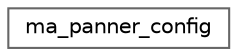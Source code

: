 digraph "Graphical Class Hierarchy"
{
 // LATEX_PDF_SIZE
  bgcolor="transparent";
  edge [fontname=Helvetica,fontsize=10,labelfontname=Helvetica,labelfontsize=10];
  node [fontname=Helvetica,fontsize=10,shape=box,height=0.2,width=0.4];
  rankdir="LR";
  Node0 [id="Node000000",label="ma_panner_config",height=0.2,width=0.4,color="grey40", fillcolor="white", style="filled",URL="$structma__panner__config.html",tooltip=" "];
}
